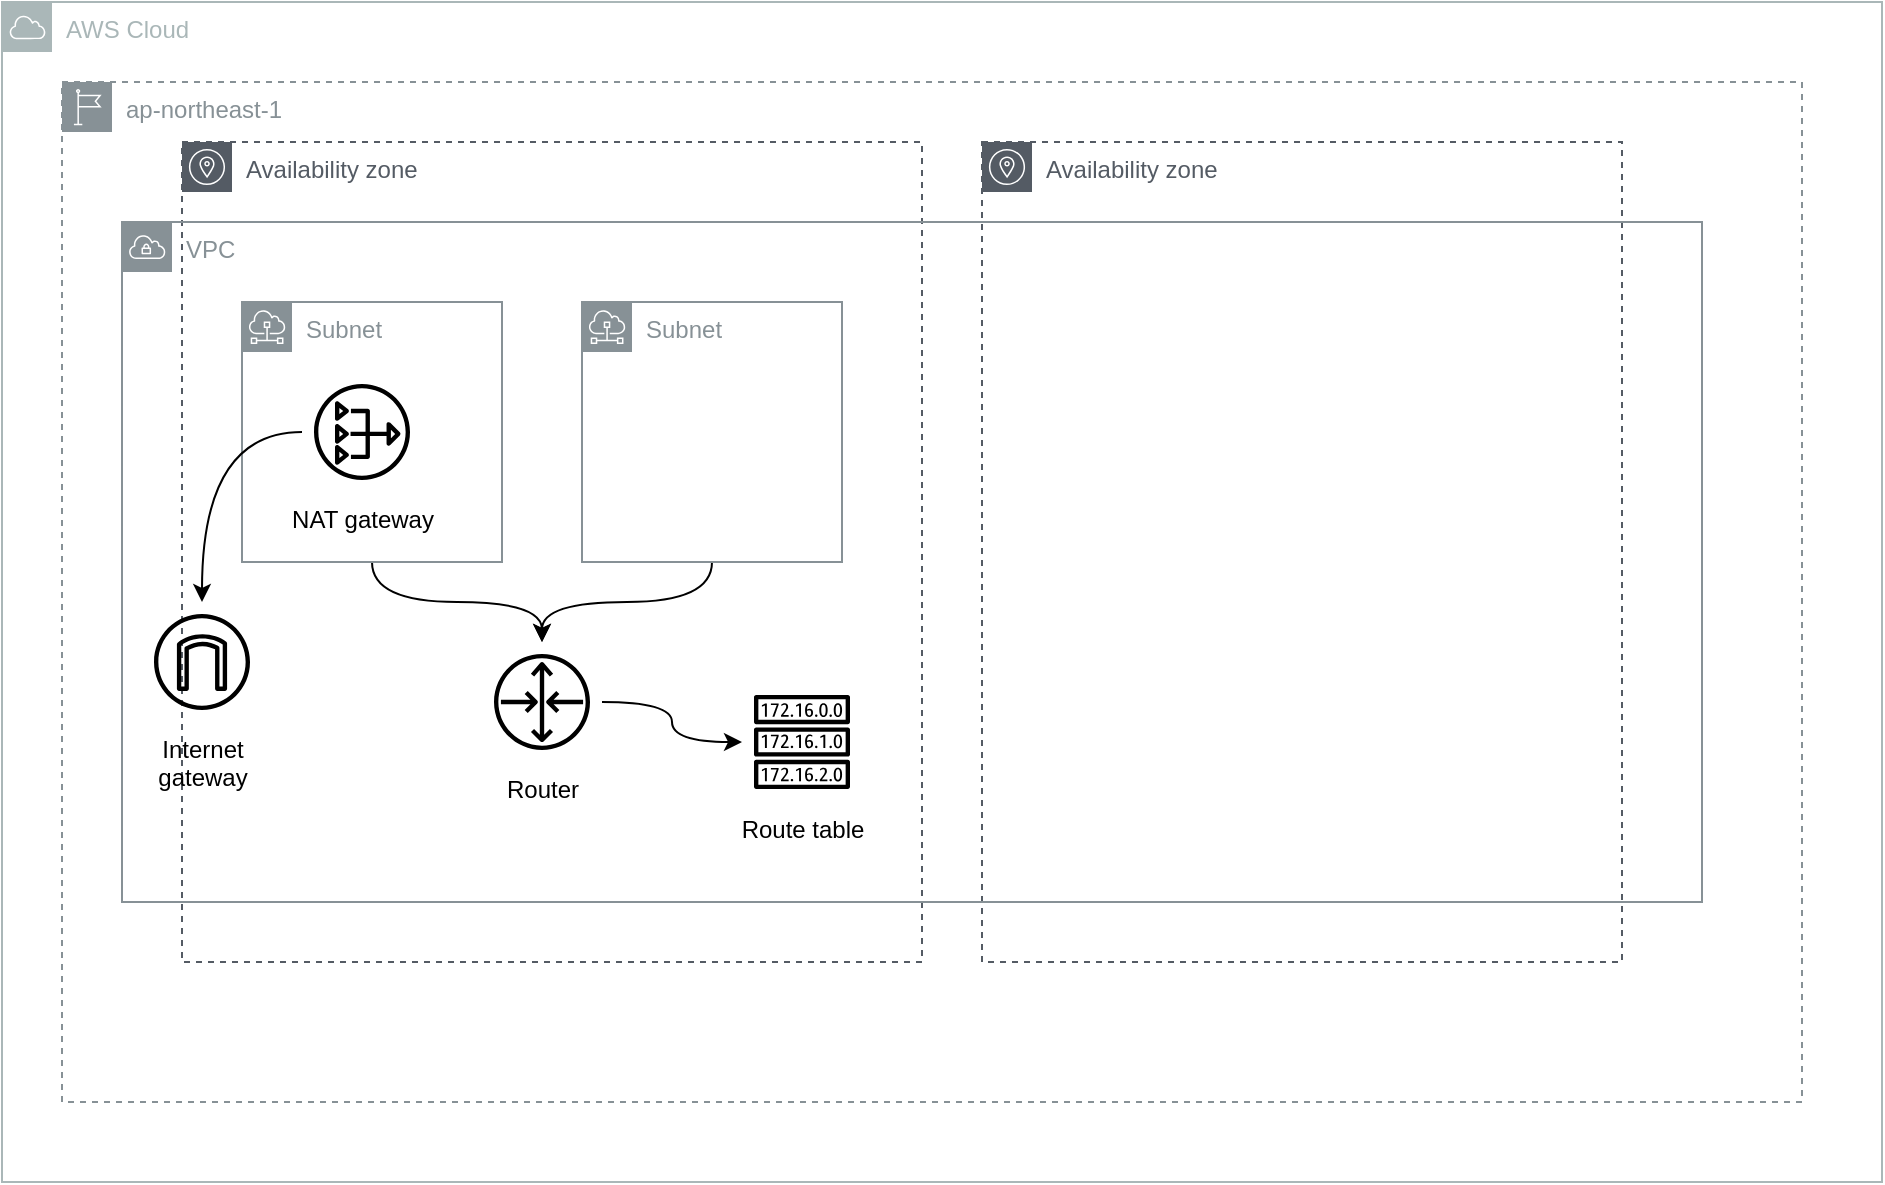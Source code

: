 <mxfile version="23.1.4" type="github">
  <diagram name="Page-1" id="98S-InChbkBYW1GwgXFS">
    <mxGraphModel dx="1426" dy="787" grid="1" gridSize="10" guides="1" tooltips="1" connect="1" arrows="1" fold="1" page="1" pageScale="1" pageWidth="850" pageHeight="1100" math="0" shadow="0">
      <root>
        <mxCell id="0" />
        <mxCell id="1" parent="0" />
        <mxCell id="r2hI-yu4fjiWKP0jn3Z8-1" value="AWS Cloud" style="sketch=0;outlineConnect=0;gradientColor=none;html=1;whiteSpace=wrap;fontSize=12;fontStyle=0;shape=mxgraph.aws4.group;grIcon=mxgraph.aws4.group_aws_cloud;strokeColor=#AAB7B8;fillColor=none;verticalAlign=top;align=left;spacingLeft=30;fontColor=#AAB7B8;dashed=0;" vertex="1" parent="1">
          <mxGeometry x="80" y="140" width="940" height="590" as="geometry" />
        </mxCell>
        <mxCell id="r2hI-yu4fjiWKP0jn3Z8-2" value="ap-northeast-1" style="sketch=0;outlineConnect=0;gradientColor=none;html=1;whiteSpace=wrap;fontSize=12;fontStyle=0;shape=mxgraph.aws4.group;grIcon=mxgraph.aws4.group_region;strokeColor=#879196;fillColor=none;verticalAlign=top;align=left;spacingLeft=30;fontColor=#879196;dashed=1;" vertex="1" parent="1">
          <mxGeometry x="110" y="180" width="870" height="510" as="geometry" />
        </mxCell>
        <mxCell id="r2hI-yu4fjiWKP0jn3Z8-4" value="Availability zone" style="sketch=0;outlineConnect=0;gradientColor=none;html=1;whiteSpace=wrap;fontSize=12;fontStyle=0;shape=mxgraph.aws4.group;grIcon=mxgraph.aws4.group_availability_zone;strokeColor=#545B64;fillColor=none;verticalAlign=top;align=left;spacingLeft=30;fontColor=#545B64;dashed=1;" vertex="1" parent="1">
          <mxGeometry x="170" y="210" width="370" height="410" as="geometry" />
        </mxCell>
        <mxCell id="r2hI-yu4fjiWKP0jn3Z8-5" value="Availability zone" style="sketch=0;outlineConnect=0;gradientColor=none;html=1;whiteSpace=wrap;fontSize=12;fontStyle=0;shape=mxgraph.aws4.group;grIcon=mxgraph.aws4.group_availability_zone;strokeColor=#545B64;fillColor=none;verticalAlign=top;align=left;spacingLeft=30;fontColor=#545B64;dashed=1;" vertex="1" parent="1">
          <mxGeometry x="570" y="210" width="320" height="410" as="geometry" />
        </mxCell>
        <mxCell id="r2hI-yu4fjiWKP0jn3Z8-3" value="VPC" style="sketch=0;outlineConnect=0;gradientColor=none;html=1;whiteSpace=wrap;fontSize=12;fontStyle=0;shape=mxgraph.aws4.group;grIcon=mxgraph.aws4.group_vpc;strokeColor=#879196;fillColor=none;verticalAlign=top;align=left;spacingLeft=30;fontColor=#879196;dashed=0;" vertex="1" parent="1">
          <mxGeometry x="140" y="250" width="790" height="340" as="geometry" />
        </mxCell>
        <mxCell id="r2hI-yu4fjiWKP0jn3Z8-16" style="edgeStyle=orthogonalEdgeStyle;rounded=0;orthogonalLoop=1;jettySize=auto;html=1;curved=1;" edge="1" parent="1" source="r2hI-yu4fjiWKP0jn3Z8-6" target="r2hI-yu4fjiWKP0jn3Z8-10">
          <mxGeometry relative="1" as="geometry" />
        </mxCell>
        <mxCell id="r2hI-yu4fjiWKP0jn3Z8-6" value="Subnet" style="sketch=0;outlineConnect=0;gradientColor=none;html=1;whiteSpace=wrap;fontSize=12;fontStyle=0;shape=mxgraph.aws4.group;grIcon=mxgraph.aws4.group_subnet;strokeColor=#879196;fillColor=none;verticalAlign=top;align=left;spacingLeft=30;fontColor=#879196;dashed=0;" vertex="1" parent="1">
          <mxGeometry x="200" y="290" width="130" height="130" as="geometry" />
        </mxCell>
        <mxCell id="r2hI-yu4fjiWKP0jn3Z8-14" style="edgeStyle=orthogonalEdgeStyle;rounded=0;orthogonalLoop=1;jettySize=auto;html=1;curved=1;" edge="1" parent="1" source="r2hI-yu4fjiWKP0jn3Z8-7" target="r2hI-yu4fjiWKP0jn3Z8-10">
          <mxGeometry relative="1" as="geometry" />
        </mxCell>
        <mxCell id="r2hI-yu4fjiWKP0jn3Z8-7" value="Subnet" style="sketch=0;outlineConnect=0;gradientColor=none;html=1;whiteSpace=wrap;fontSize=12;fontStyle=0;shape=mxgraph.aws4.group;grIcon=mxgraph.aws4.group_subnet;strokeColor=#879196;fillColor=none;verticalAlign=top;align=left;spacingLeft=30;fontColor=#879196;dashed=0;" vertex="1" parent="1">
          <mxGeometry x="370" y="290" width="130" height="130" as="geometry" />
        </mxCell>
        <mxCell id="r2hI-yu4fjiWKP0jn3Z8-8" value="Internet&#xa;gateway" style="sketch=0;outlineConnect=0;fillColor=none;dashed=0;verticalLabelPosition=bottom;verticalAlign=top;align=center;html=1;fontSize=12;fontStyle=0;aspect=fixed;shape=mxgraph.aws4.resourceIcon;resIcon=mxgraph.aws4.internet_gateway;" vertex="1" parent="1">
          <mxGeometry x="150" y="440" width="60" height="60" as="geometry" />
        </mxCell>
        <mxCell id="r2hI-yu4fjiWKP0jn3Z8-12" style="edgeStyle=orthogonalEdgeStyle;rounded=0;orthogonalLoop=1;jettySize=auto;html=1;curved=1;" edge="1" parent="1" source="r2hI-yu4fjiWKP0jn3Z8-9" target="r2hI-yu4fjiWKP0jn3Z8-8">
          <mxGeometry relative="1" as="geometry" />
        </mxCell>
        <mxCell id="r2hI-yu4fjiWKP0jn3Z8-9" value="NAT gateway" style="sketch=0;outlineConnect=0;dashed=0;verticalLabelPosition=bottom;verticalAlign=top;align=center;html=1;fontSize=12;fontStyle=0;aspect=fixed;shape=mxgraph.aws4.resourceIcon;resIcon=mxgraph.aws4.nat_gateway;fillColor=none;" vertex="1" parent="1">
          <mxGeometry x="230" y="325" width="60" height="60" as="geometry" />
        </mxCell>
        <mxCell id="r2hI-yu4fjiWKP0jn3Z8-15" style="edgeStyle=orthogonalEdgeStyle;rounded=0;orthogonalLoop=1;jettySize=auto;html=1;curved=1;" edge="1" parent="1" source="r2hI-yu4fjiWKP0jn3Z8-10" target="r2hI-yu4fjiWKP0jn3Z8-11">
          <mxGeometry relative="1" as="geometry" />
        </mxCell>
        <mxCell id="r2hI-yu4fjiWKP0jn3Z8-10" value="Router" style="sketch=0;outlineConnect=0;fillColor=none;dashed=0;verticalLabelPosition=bottom;verticalAlign=top;align=center;html=1;fontSize=12;fontStyle=0;aspect=fixed;shape=mxgraph.aws4.resourceIcon;resIcon=mxgraph.aws4.router;" vertex="1" parent="1">
          <mxGeometry x="320" y="460" width="60" height="60" as="geometry" />
        </mxCell>
        <mxCell id="r2hI-yu4fjiWKP0jn3Z8-11" value="Route table" style="sketch=0;outlineConnect=0;fillColor=none;dashed=0;verticalLabelPosition=bottom;verticalAlign=top;align=center;html=1;fontSize=12;fontStyle=0;aspect=fixed;shape=mxgraph.aws4.resourceIcon;resIcon=mxgraph.aws4.route_table;" vertex="1" parent="1">
          <mxGeometry x="450" y="480" width="60" height="60" as="geometry" />
        </mxCell>
      </root>
    </mxGraphModel>
  </diagram>
</mxfile>
